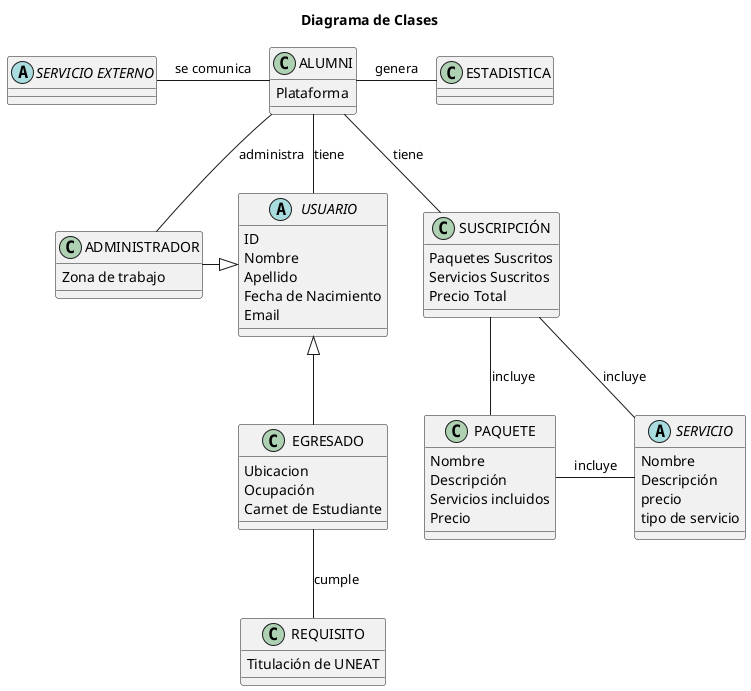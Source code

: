 @startuml AumniClasses

title Diagrama de Clases

'!theme amiga
skinparam backgroundColor white
skinparam defaultFontName Arial

class ALUMNI 
{
   Plataforma
}

abstract "SERVICIO EXTERNO" {}

abstract USUARIO 
{
    ID
    Nombre 
    Apellido
    Fecha de Nacimiento
    Email
}

class EGRESADO 
{
    Ubicacion
    Ocupación
    Carnet de Estudiante
}

class ADMINISTRADOR 
{
    Zona de trabajo
}

class REQUISITO 
{
    Titulación de UNEAT
}

class ESTADISTICA 
{
}

class SUSCRIPCIÓN 
{
    Paquetes Suscritos
    Servicios Suscritos
    Precio Total
}

class PAQUETE
{
    Nombre
    Descripción
    Servicios incluidos
    Precio
}

abstract SERVICIO 
{
    Nombre 
    Descripción
    precio
    tipo de servicio
}

ALUMNI -- USUARIO : tiene
ALUMNI - ESTADISTICA : genera
SUSCRIPCIÓN -up- ALUMNI : tiene
ALUMNI -left- "SERVICIO EXTERNO" : se comunica
SUSCRIPCIÓN -- SERVICIO : incluye
EGRESADO -- REQUISITO : cumple
SUSCRIPCIÓN -- PAQUETE : incluye
PAQUETE - SERVICIO : incluye
USUARIO <|-- EGRESADO
USUARIO <|-left- ADMINISTRADOR
ADMINISTRADOR -up- ALUMNI : administra

@enduml


